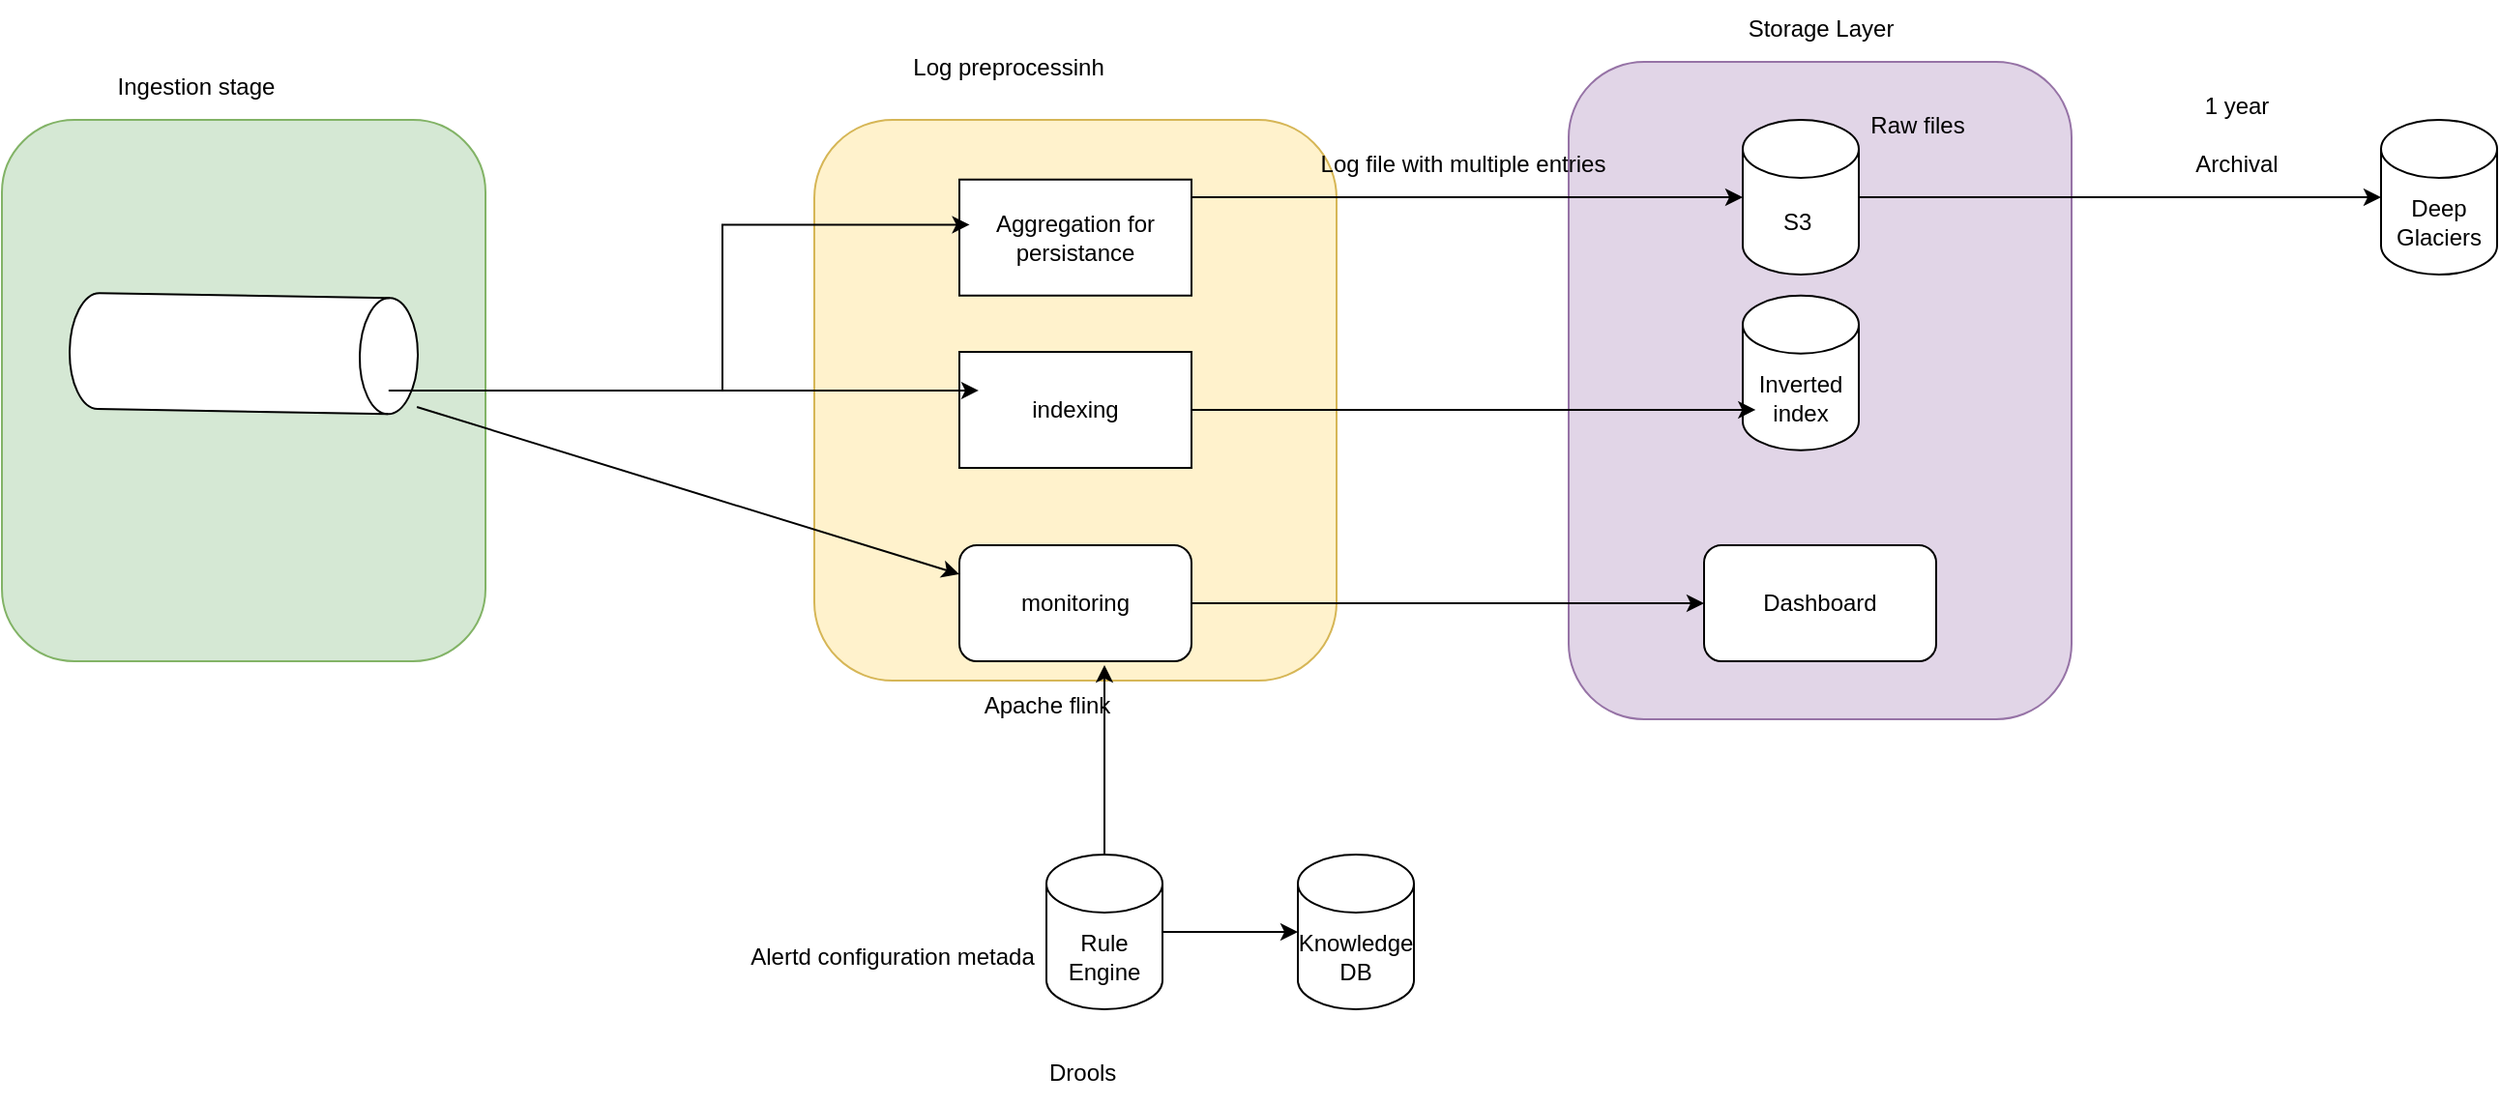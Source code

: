 <mxfile version="26.0.6">
  <diagram name="Page-1" id="XgHEDecYrB5ib7mtECFe">
    <mxGraphModel dx="794" dy="412" grid="1" gridSize="10" guides="1" tooltips="1" connect="1" arrows="1" fold="1" page="1" pageScale="1" pageWidth="2300" pageHeight="2300" math="0" shadow="0">
      <root>
        <mxCell id="0" />
        <mxCell id="1" parent="0" />
        <mxCell id="J0ftM7oSrHOOSdwWLSIT-28" value="" style="rounded=1;whiteSpace=wrap;html=1;fillColor=#e1d5e7;strokeColor=#9673a6;" vertex="1" parent="1">
          <mxGeometry x="990" y="100" width="260" height="340" as="geometry" />
        </mxCell>
        <mxCell id="J0ftM7oSrHOOSdwWLSIT-1" value="" style="rounded=1;whiteSpace=wrap;html=1;fillColor=#d5e8d4;strokeColor=#82b366;" vertex="1" parent="1">
          <mxGeometry x="180" y="130" width="250" height="280" as="geometry" />
        </mxCell>
        <mxCell id="J0ftM7oSrHOOSdwWLSIT-2" value="" style="rounded=1;whiteSpace=wrap;html=1;fillColor=#fff2cc;strokeColor=#d6b656;" vertex="1" parent="1">
          <mxGeometry x="600" y="130" width="270" height="290" as="geometry" />
        </mxCell>
        <mxCell id="J0ftM7oSrHOOSdwWLSIT-3" value="" style="shape=cylinder3;whiteSpace=wrap;html=1;boundedLbl=1;backgroundOutline=1;size=15;rotation=91;" vertex="1" parent="1">
          <mxGeometry x="275" y="160.87" width="60" height="180" as="geometry" />
        </mxCell>
        <mxCell id="J0ftM7oSrHOOSdwWLSIT-4" value="Ingestion stage" style="text;html=1;align=center;verticalAlign=middle;resizable=0;points=[];autosize=1;strokeColor=none;fillColor=none;" vertex="1" parent="1">
          <mxGeometry x="230" y="98" width="100" height="30" as="geometry" />
        </mxCell>
        <mxCell id="J0ftM7oSrHOOSdwWLSIT-5" value="Log preprocessinh" style="text;html=1;align=center;verticalAlign=middle;resizable=0;points=[];autosize=1;strokeColor=none;fillColor=none;" vertex="1" parent="1">
          <mxGeometry x="640" y="88" width="120" height="30" as="geometry" />
        </mxCell>
        <mxCell id="J0ftM7oSrHOOSdwWLSIT-6" value="Aggregation for persistance" style="rounded=0;whiteSpace=wrap;html=1;" vertex="1" parent="1">
          <mxGeometry x="675" y="160.87" width="120" height="60" as="geometry" />
        </mxCell>
        <mxCell id="J0ftM7oSrHOOSdwWLSIT-8" value="indexing" style="rounded=0;whiteSpace=wrap;html=1;" vertex="1" parent="1">
          <mxGeometry x="675" y="250" width="120" height="60" as="geometry" />
        </mxCell>
        <mxCell id="J0ftM7oSrHOOSdwWLSIT-24" style="edgeStyle=orthogonalEdgeStyle;rounded=0;orthogonalLoop=1;jettySize=auto;html=1;" edge="1" parent="1" source="J0ftM7oSrHOOSdwWLSIT-9" target="J0ftM7oSrHOOSdwWLSIT-25">
          <mxGeometry relative="1" as="geometry">
            <mxPoint x="1040" y="380" as="targetPoint" />
          </mxGeometry>
        </mxCell>
        <mxCell id="J0ftM7oSrHOOSdwWLSIT-9" value="monitoring" style="rounded=1;whiteSpace=wrap;html=1;" vertex="1" parent="1">
          <mxGeometry x="675" y="350" width="120" height="60" as="geometry" />
        </mxCell>
        <mxCell id="J0ftM7oSrHOOSdwWLSIT-10" style="edgeStyle=orthogonalEdgeStyle;rounded=0;orthogonalLoop=1;jettySize=auto;html=1;entryX=0.044;entryY=0.389;entryDx=0;entryDy=0;entryPerimeter=0;" edge="1" parent="1" source="J0ftM7oSrHOOSdwWLSIT-1" target="J0ftM7oSrHOOSdwWLSIT-6">
          <mxGeometry relative="1" as="geometry" />
        </mxCell>
        <mxCell id="J0ftM7oSrHOOSdwWLSIT-11" value="" style="endArrow=classic;html=1;rounded=0;entryX=0.083;entryY=0.333;entryDx=0;entryDy=0;entryPerimeter=0;exitX=0.797;exitY=0.082;exitDx=0;exitDy=0;exitPerimeter=0;" edge="1" parent="1" source="J0ftM7oSrHOOSdwWLSIT-3" target="J0ftM7oSrHOOSdwWLSIT-8">
          <mxGeometry width="50" height="50" relative="1" as="geometry">
            <mxPoint x="430" y="270" as="sourcePoint" />
            <mxPoint x="660" y="240" as="targetPoint" />
          </mxGeometry>
        </mxCell>
        <mxCell id="J0ftM7oSrHOOSdwWLSIT-12" value="" style="endArrow=classic;html=1;rounded=0;entryX=0;entryY=0.25;entryDx=0;entryDy=0;" edge="1" parent="1" source="J0ftM7oSrHOOSdwWLSIT-3" target="J0ftM7oSrHOOSdwWLSIT-9">
          <mxGeometry width="50" height="50" relative="1" as="geometry">
            <mxPoint x="610" y="290" as="sourcePoint" />
            <mxPoint x="660" y="240" as="targetPoint" />
          </mxGeometry>
        </mxCell>
        <mxCell id="J0ftM7oSrHOOSdwWLSIT-30" style="edgeStyle=orthogonalEdgeStyle;rounded=0;orthogonalLoop=1;jettySize=auto;html=1;" edge="1" parent="1" source="J0ftM7oSrHOOSdwWLSIT-14" target="J0ftM7oSrHOOSdwWLSIT-31">
          <mxGeometry relative="1" as="geometry">
            <mxPoint x="1440" y="170" as="targetPoint" />
          </mxGeometry>
        </mxCell>
        <mxCell id="J0ftM7oSrHOOSdwWLSIT-14" value="S3&amp;nbsp;" style="shape=cylinder3;whiteSpace=wrap;html=1;boundedLbl=1;backgroundOutline=1;size=15;" vertex="1" parent="1">
          <mxGeometry x="1080" y="130" width="60" height="80" as="geometry" />
        </mxCell>
        <mxCell id="J0ftM7oSrHOOSdwWLSIT-15" value="Raw files" style="text;html=1;align=center;verticalAlign=middle;resizable=0;points=[];autosize=1;strokeColor=none;fillColor=none;" vertex="1" parent="1">
          <mxGeometry x="1135" y="118" width="70" height="30" as="geometry" />
        </mxCell>
        <mxCell id="J0ftM7oSrHOOSdwWLSIT-16" value="Inverted index" style="shape=cylinder3;whiteSpace=wrap;html=1;boundedLbl=1;backgroundOutline=1;size=15;" vertex="1" parent="1">
          <mxGeometry x="1080" y="220.87" width="60" height="80" as="geometry" />
        </mxCell>
        <mxCell id="J0ftM7oSrHOOSdwWLSIT-18" style="edgeStyle=orthogonalEdgeStyle;rounded=0;orthogonalLoop=1;jettySize=auto;html=1;" edge="1" parent="1" source="J0ftM7oSrHOOSdwWLSIT-17" target="J0ftM7oSrHOOSdwWLSIT-19">
          <mxGeometry relative="1" as="geometry">
            <mxPoint x="880" y="550" as="targetPoint" />
          </mxGeometry>
        </mxCell>
        <mxCell id="J0ftM7oSrHOOSdwWLSIT-17" value="Rule Engine" style="shape=cylinder3;whiteSpace=wrap;html=1;boundedLbl=1;backgroundOutline=1;size=15;" vertex="1" parent="1">
          <mxGeometry x="720" y="510" width="60" height="80" as="geometry" />
        </mxCell>
        <mxCell id="J0ftM7oSrHOOSdwWLSIT-19" value="Knowledge DB" style="shape=cylinder3;whiteSpace=wrap;html=1;boundedLbl=1;backgroundOutline=1;size=15;" vertex="1" parent="1">
          <mxGeometry x="850" y="510" width="60" height="80" as="geometry" />
        </mxCell>
        <mxCell id="J0ftM7oSrHOOSdwWLSIT-20" value="Drools&amp;nbsp;" style="text;html=1;align=center;verticalAlign=middle;resizable=0;points=[];autosize=1;strokeColor=none;fillColor=none;" vertex="1" parent="1">
          <mxGeometry x="710" y="608" width="60" height="30" as="geometry" />
        </mxCell>
        <mxCell id="J0ftM7oSrHOOSdwWLSIT-21" value="Apache flink" style="text;html=1;align=center;verticalAlign=middle;resizable=0;points=[];autosize=1;strokeColor=none;fillColor=none;" vertex="1" parent="1">
          <mxGeometry x="675" y="418" width="90" height="30" as="geometry" />
        </mxCell>
        <mxCell id="J0ftM7oSrHOOSdwWLSIT-22" style="edgeStyle=orthogonalEdgeStyle;rounded=0;orthogonalLoop=1;jettySize=auto;html=1;entryX=0.625;entryY=1.033;entryDx=0;entryDy=0;entryPerimeter=0;" edge="1" parent="1" source="J0ftM7oSrHOOSdwWLSIT-17" target="J0ftM7oSrHOOSdwWLSIT-9">
          <mxGeometry relative="1" as="geometry" />
        </mxCell>
        <mxCell id="J0ftM7oSrHOOSdwWLSIT-23" value="Alertd configuration metada" style="text;html=1;align=center;verticalAlign=middle;resizable=0;points=[];autosize=1;strokeColor=none;fillColor=none;" vertex="1" parent="1">
          <mxGeometry x="555" y="548" width="170" height="30" as="geometry" />
        </mxCell>
        <mxCell id="J0ftM7oSrHOOSdwWLSIT-25" value="Dashboard" style="rounded=1;whiteSpace=wrap;html=1;" vertex="1" parent="1">
          <mxGeometry x="1060" y="350" width="120" height="60" as="geometry" />
        </mxCell>
        <mxCell id="J0ftM7oSrHOOSdwWLSIT-26" style="edgeStyle=orthogonalEdgeStyle;rounded=0;orthogonalLoop=1;jettySize=auto;html=1;entryX=0;entryY=0.5;entryDx=0;entryDy=0;entryPerimeter=0;" edge="1" parent="1" source="J0ftM7oSrHOOSdwWLSIT-6" target="J0ftM7oSrHOOSdwWLSIT-14">
          <mxGeometry relative="1" as="geometry">
            <Array as="points">
              <mxPoint x="1000" y="170" />
              <mxPoint x="1000" y="170" />
            </Array>
          </mxGeometry>
        </mxCell>
        <mxCell id="J0ftM7oSrHOOSdwWLSIT-27" style="edgeStyle=orthogonalEdgeStyle;rounded=0;orthogonalLoop=1;jettySize=auto;html=1;entryX=0.111;entryY=0.739;entryDx=0;entryDy=0;entryPerimeter=0;" edge="1" parent="1" source="J0ftM7oSrHOOSdwWLSIT-8" target="J0ftM7oSrHOOSdwWLSIT-16">
          <mxGeometry relative="1" as="geometry" />
        </mxCell>
        <mxCell id="J0ftM7oSrHOOSdwWLSIT-29" value="Storage Layer" style="text;html=1;align=center;verticalAlign=middle;resizable=0;points=[];autosize=1;strokeColor=none;fillColor=none;" vertex="1" parent="1">
          <mxGeometry x="1070" y="68" width="100" height="30" as="geometry" />
        </mxCell>
        <mxCell id="J0ftM7oSrHOOSdwWLSIT-31" value="Deep Glaciers" style="shape=cylinder3;whiteSpace=wrap;html=1;boundedLbl=1;backgroundOutline=1;size=15;" vertex="1" parent="1">
          <mxGeometry x="1410" y="130" width="60" height="80" as="geometry" />
        </mxCell>
        <mxCell id="J0ftM7oSrHOOSdwWLSIT-32" value="Archival" style="text;html=1;align=center;verticalAlign=middle;resizable=0;points=[];autosize=1;strokeColor=none;fillColor=none;" vertex="1" parent="1">
          <mxGeometry x="1300" y="138" width="70" height="30" as="geometry" />
        </mxCell>
        <mxCell id="J0ftM7oSrHOOSdwWLSIT-33" value="1 year" style="text;html=1;align=center;verticalAlign=middle;resizable=0;points=[];autosize=1;strokeColor=none;fillColor=none;" vertex="1" parent="1">
          <mxGeometry x="1305" y="108" width="60" height="30" as="geometry" />
        </mxCell>
        <mxCell id="J0ftM7oSrHOOSdwWLSIT-34" value="Log file with multiple entries" style="text;html=1;align=center;verticalAlign=middle;resizable=0;points=[];autosize=1;strokeColor=none;fillColor=none;" vertex="1" parent="1">
          <mxGeometry x="850" y="138" width="170" height="30" as="geometry" />
        </mxCell>
      </root>
    </mxGraphModel>
  </diagram>
</mxfile>
